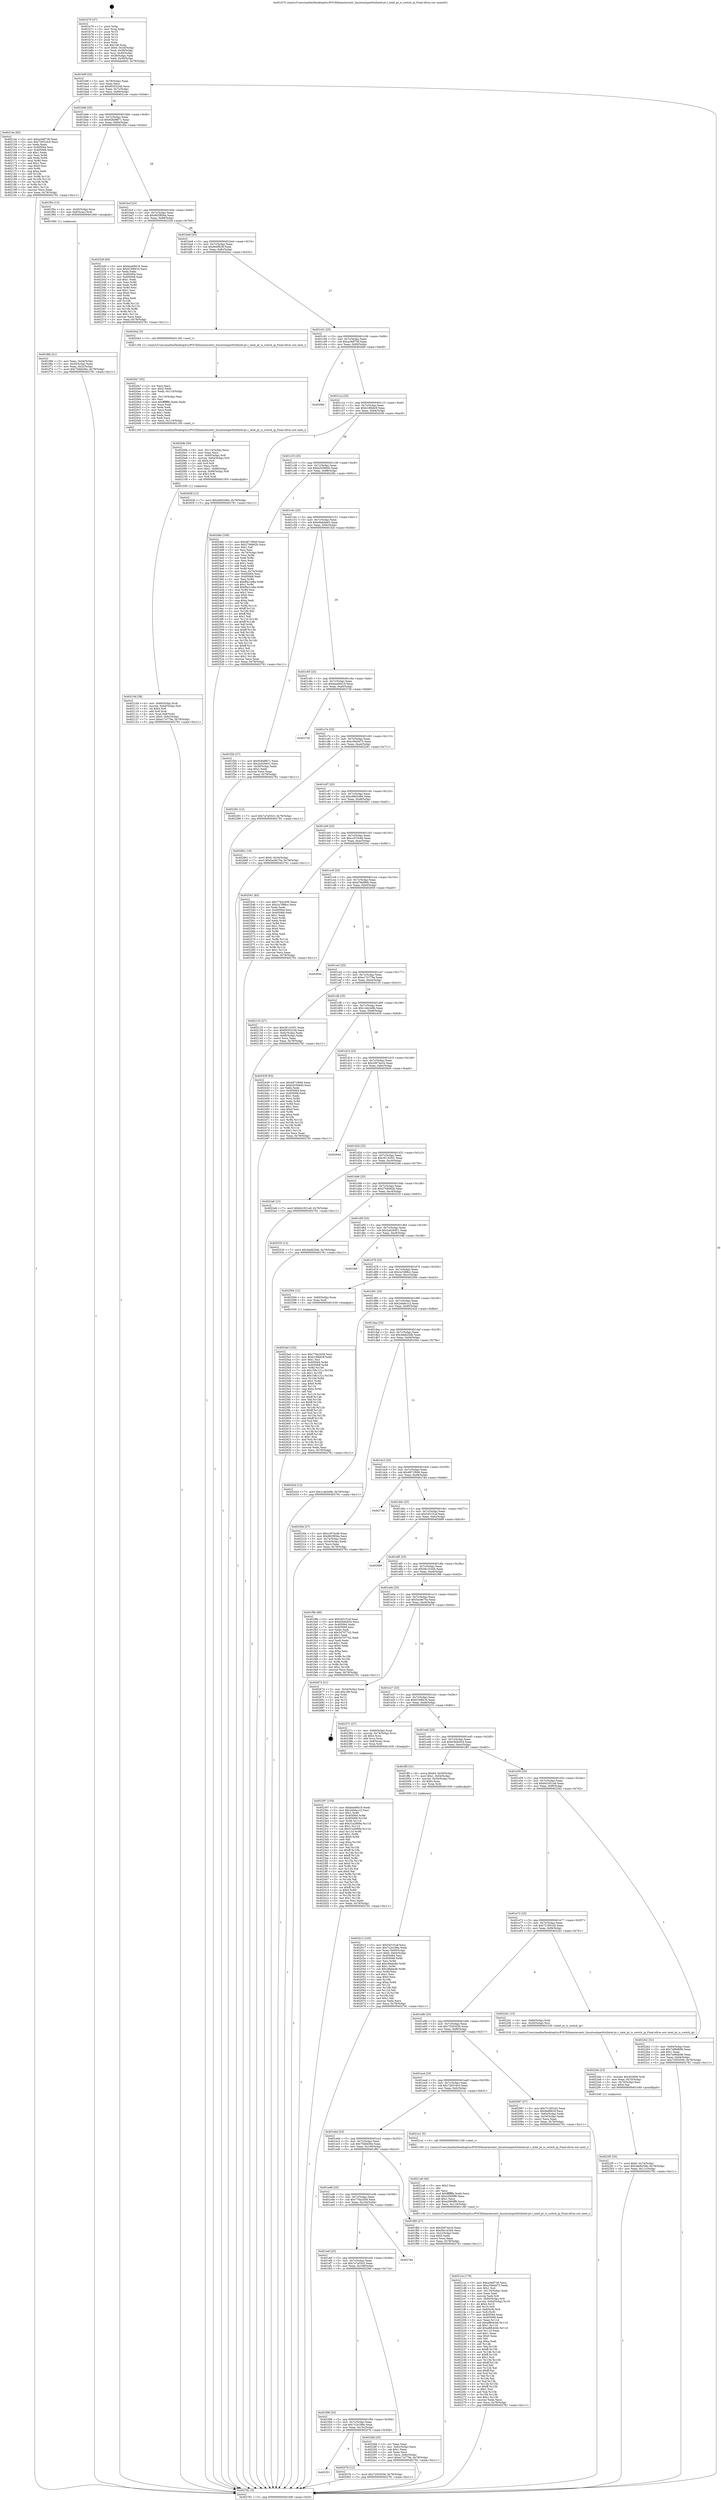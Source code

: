 digraph "0x401b70" {
  label = "0x401b70 (/mnt/c/Users/mathe/Desktop/tcc/POCII/binaries/extr_linuxtoolsperfutilintel-pt.c_intel_pt_is_switch_ip_Final-ollvm.out::main(0))"
  labelloc = "t"
  node[shape=record]

  Entry [label="",width=0.3,height=0.3,shape=circle,fillcolor=black,style=filled]
  "0x401b9f" [label="{
     0x401b9f [23]\l
     | [instrs]\l
     &nbsp;&nbsp;0x401b9f \<+3\>: mov -0x78(%rbp),%eax\l
     &nbsp;&nbsp;0x401ba2 \<+2\>: mov %eax,%ecx\l
     &nbsp;&nbsp;0x401ba4 \<+6\>: sub $0x8035224b,%ecx\l
     &nbsp;&nbsp;0x401baa \<+3\>: mov %eax,-0x7c(%rbp)\l
     &nbsp;&nbsp;0x401bad \<+3\>: mov %ecx,-0x80(%rbp)\l
     &nbsp;&nbsp;0x401bb0 \<+6\>: je 000000000040214e \<main+0x5de\>\l
  }"]
  "0x40214e" [label="{
     0x40214e [83]\l
     | [instrs]\l
     &nbsp;&nbsp;0x40214e \<+5\>: mov $0xac9df738,%eax\l
     &nbsp;&nbsp;0x402153 \<+5\>: mov $0x726516c0,%ecx\l
     &nbsp;&nbsp;0x402158 \<+2\>: xor %edx,%edx\l
     &nbsp;&nbsp;0x40215a \<+7\>: mov 0x405064,%esi\l
     &nbsp;&nbsp;0x402161 \<+7\>: mov 0x405068,%edi\l
     &nbsp;&nbsp;0x402168 \<+3\>: sub $0x1,%edx\l
     &nbsp;&nbsp;0x40216b \<+3\>: mov %esi,%r8d\l
     &nbsp;&nbsp;0x40216e \<+3\>: add %edx,%r8d\l
     &nbsp;&nbsp;0x402171 \<+4\>: imul %r8d,%esi\l
     &nbsp;&nbsp;0x402175 \<+3\>: and $0x1,%esi\l
     &nbsp;&nbsp;0x402178 \<+3\>: cmp $0x0,%esi\l
     &nbsp;&nbsp;0x40217b \<+4\>: sete %r9b\l
     &nbsp;&nbsp;0x40217f \<+3\>: cmp $0xa,%edi\l
     &nbsp;&nbsp;0x402182 \<+4\>: setl %r10b\l
     &nbsp;&nbsp;0x402186 \<+3\>: mov %r9b,%r11b\l
     &nbsp;&nbsp;0x402189 \<+3\>: and %r10b,%r11b\l
     &nbsp;&nbsp;0x40218c \<+3\>: xor %r10b,%r9b\l
     &nbsp;&nbsp;0x40218f \<+3\>: or %r9b,%r11b\l
     &nbsp;&nbsp;0x402192 \<+4\>: test $0x1,%r11b\l
     &nbsp;&nbsp;0x402196 \<+3\>: cmovne %ecx,%eax\l
     &nbsp;&nbsp;0x402199 \<+3\>: mov %eax,-0x78(%rbp)\l
     &nbsp;&nbsp;0x40219c \<+5\>: jmp 0000000000402781 \<main+0xc11\>\l
  }"]
  "0x401bb6" [label="{
     0x401bb6 [25]\l
     | [instrs]\l
     &nbsp;&nbsp;0x401bb6 \<+5\>: jmp 0000000000401bbb \<main+0x4b\>\l
     &nbsp;&nbsp;0x401bbb \<+3\>: mov -0x7c(%rbp),%eax\l
     &nbsp;&nbsp;0x401bbe \<+5\>: sub $0x926d8871,%eax\l
     &nbsp;&nbsp;0x401bc3 \<+6\>: mov %eax,-0x84(%rbp)\l
     &nbsp;&nbsp;0x401bc9 \<+6\>: je 0000000000401f5e \<main+0x3ee\>\l
  }"]
  Exit [label="",width=0.3,height=0.3,shape=circle,fillcolor=black,style=filled,peripheries=2]
  "0x401f5e" [label="{
     0x401f5e [13]\l
     | [instrs]\l
     &nbsp;&nbsp;0x401f5e \<+4\>: mov -0x40(%rbp),%rax\l
     &nbsp;&nbsp;0x401f62 \<+4\>: mov 0x8(%rax),%rdi\l
     &nbsp;&nbsp;0x401f66 \<+5\>: call 0000000000401060 \<atoi@plt\>\l
     | [calls]\l
     &nbsp;&nbsp;0x401060 \{1\} (unknown)\l
  }"]
  "0x401bcf" [label="{
     0x401bcf [25]\l
     | [instrs]\l
     &nbsp;&nbsp;0x401bcf \<+5\>: jmp 0000000000401bd4 \<main+0x64\>\l
     &nbsp;&nbsp;0x401bd4 \<+3\>: mov -0x7c(%rbp),%eax\l
     &nbsp;&nbsp;0x401bd7 \<+5\>: sub $0x962f856a,%eax\l
     &nbsp;&nbsp;0x401bdc \<+6\>: mov %eax,-0x88(%rbp)\l
     &nbsp;&nbsp;0x401be2 \<+6\>: je 0000000000402329 \<main+0x7b9\>\l
  }"]
  "0x4025a0" [label="{
     0x4025a0 [152]\l
     | [instrs]\l
     &nbsp;&nbsp;0x4025a0 \<+5\>: mov $0x776a2458,%ecx\l
     &nbsp;&nbsp;0x4025a5 \<+5\>: mov $0xb189eb3f,%edx\l
     &nbsp;&nbsp;0x4025aa \<+3\>: mov $0x1,%sil\l
     &nbsp;&nbsp;0x4025ad \<+8\>: mov 0x405064,%r8d\l
     &nbsp;&nbsp;0x4025b5 \<+8\>: mov 0x405068,%r9d\l
     &nbsp;&nbsp;0x4025bd \<+3\>: mov %r8d,%r10d\l
     &nbsp;&nbsp;0x4025c0 \<+7\>: sub $0x158c121c,%r10d\l
     &nbsp;&nbsp;0x4025c7 \<+4\>: sub $0x1,%r10d\l
     &nbsp;&nbsp;0x4025cb \<+7\>: add $0x158c121c,%r10d\l
     &nbsp;&nbsp;0x4025d2 \<+4\>: imul %r10d,%r8d\l
     &nbsp;&nbsp;0x4025d6 \<+4\>: and $0x1,%r8d\l
     &nbsp;&nbsp;0x4025da \<+4\>: cmp $0x0,%r8d\l
     &nbsp;&nbsp;0x4025de \<+4\>: sete %r11b\l
     &nbsp;&nbsp;0x4025e2 \<+4\>: cmp $0xa,%r9d\l
     &nbsp;&nbsp;0x4025e6 \<+3\>: setl %bl\l
     &nbsp;&nbsp;0x4025e9 \<+3\>: mov %r11b,%r14b\l
     &nbsp;&nbsp;0x4025ec \<+4\>: xor $0xff,%r14b\l
     &nbsp;&nbsp;0x4025f0 \<+3\>: mov %bl,%r15b\l
     &nbsp;&nbsp;0x4025f3 \<+4\>: xor $0xff,%r15b\l
     &nbsp;&nbsp;0x4025f7 \<+4\>: xor $0x1,%sil\l
     &nbsp;&nbsp;0x4025fb \<+3\>: mov %r14b,%r12b\l
     &nbsp;&nbsp;0x4025fe \<+4\>: and $0xff,%r12b\l
     &nbsp;&nbsp;0x402602 \<+3\>: and %sil,%r11b\l
     &nbsp;&nbsp;0x402605 \<+3\>: mov %r15b,%r13b\l
     &nbsp;&nbsp;0x402608 \<+4\>: and $0xff,%r13b\l
     &nbsp;&nbsp;0x40260c \<+3\>: and %sil,%bl\l
     &nbsp;&nbsp;0x40260f \<+3\>: or %r11b,%r12b\l
     &nbsp;&nbsp;0x402612 \<+3\>: or %bl,%r13b\l
     &nbsp;&nbsp;0x402615 \<+3\>: xor %r13b,%r12b\l
     &nbsp;&nbsp;0x402618 \<+3\>: or %r15b,%r14b\l
     &nbsp;&nbsp;0x40261b \<+4\>: xor $0xff,%r14b\l
     &nbsp;&nbsp;0x40261f \<+4\>: or $0x1,%sil\l
     &nbsp;&nbsp;0x402623 \<+3\>: and %sil,%r14b\l
     &nbsp;&nbsp;0x402626 \<+3\>: or %r14b,%r12b\l
     &nbsp;&nbsp;0x402629 \<+4\>: test $0x1,%r12b\l
     &nbsp;&nbsp;0x40262d \<+3\>: cmovne %edx,%ecx\l
     &nbsp;&nbsp;0x402630 \<+3\>: mov %ecx,-0x78(%rbp)\l
     &nbsp;&nbsp;0x402633 \<+5\>: jmp 0000000000402781 \<main+0xc11\>\l
  }"]
  "0x402329" [label="{
     0x402329 [83]\l
     | [instrs]\l
     &nbsp;&nbsp;0x402329 \<+5\>: mov $0xbea69419,%eax\l
     &nbsp;&nbsp;0x40232e \<+5\>: mov $0x619df416,%ecx\l
     &nbsp;&nbsp;0x402333 \<+2\>: xor %edx,%edx\l
     &nbsp;&nbsp;0x402335 \<+7\>: mov 0x405064,%esi\l
     &nbsp;&nbsp;0x40233c \<+7\>: mov 0x405068,%edi\l
     &nbsp;&nbsp;0x402343 \<+3\>: sub $0x1,%edx\l
     &nbsp;&nbsp;0x402346 \<+3\>: mov %esi,%r8d\l
     &nbsp;&nbsp;0x402349 \<+3\>: add %edx,%r8d\l
     &nbsp;&nbsp;0x40234c \<+4\>: imul %r8d,%esi\l
     &nbsp;&nbsp;0x402350 \<+3\>: and $0x1,%esi\l
     &nbsp;&nbsp;0x402353 \<+3\>: cmp $0x0,%esi\l
     &nbsp;&nbsp;0x402356 \<+4\>: sete %r9b\l
     &nbsp;&nbsp;0x40235a \<+3\>: cmp $0xa,%edi\l
     &nbsp;&nbsp;0x40235d \<+4\>: setl %r10b\l
     &nbsp;&nbsp;0x402361 \<+3\>: mov %r9b,%r11b\l
     &nbsp;&nbsp;0x402364 \<+3\>: and %r10b,%r11b\l
     &nbsp;&nbsp;0x402367 \<+3\>: xor %r10b,%r9b\l
     &nbsp;&nbsp;0x40236a \<+3\>: or %r9b,%r11b\l
     &nbsp;&nbsp;0x40236d \<+4\>: test $0x1,%r11b\l
     &nbsp;&nbsp;0x402371 \<+3\>: cmovne %ecx,%eax\l
     &nbsp;&nbsp;0x402374 \<+3\>: mov %eax,-0x78(%rbp)\l
     &nbsp;&nbsp;0x402377 \<+5\>: jmp 0000000000402781 \<main+0xc11\>\l
  }"]
  "0x401be8" [label="{
     0x401be8 [25]\l
     | [instrs]\l
     &nbsp;&nbsp;0x401be8 \<+5\>: jmp 0000000000401bed \<main+0x7d\>\l
     &nbsp;&nbsp;0x401bed \<+3\>: mov -0x7c(%rbp),%eax\l
     &nbsp;&nbsp;0x401bf0 \<+5\>: sub $0x9edf9c5f,%eax\l
     &nbsp;&nbsp;0x401bf5 \<+6\>: mov %eax,-0x8c(%rbp)\l
     &nbsp;&nbsp;0x401bfb \<+6\>: je 00000000004020a2 \<main+0x532\>\l
  }"]
  "0x402397" [label="{
     0x402397 [150]\l
     | [instrs]\l
     &nbsp;&nbsp;0x402397 \<+5\>: mov $0xbea69419,%edx\l
     &nbsp;&nbsp;0x40239c \<+5\>: mov $0x2ebde1c2,%esi\l
     &nbsp;&nbsp;0x4023a1 \<+3\>: mov $0x1,%r8b\l
     &nbsp;&nbsp;0x4023a4 \<+8\>: mov 0x405064,%r9d\l
     &nbsp;&nbsp;0x4023ac \<+8\>: mov 0x405068,%r10d\l
     &nbsp;&nbsp;0x4023b4 \<+3\>: mov %r9d,%r11d\l
     &nbsp;&nbsp;0x4023b7 \<+7\>: add $0x31a2669a,%r11d\l
     &nbsp;&nbsp;0x4023be \<+4\>: sub $0x1,%r11d\l
     &nbsp;&nbsp;0x4023c2 \<+7\>: sub $0x31a2669a,%r11d\l
     &nbsp;&nbsp;0x4023c9 \<+4\>: imul %r11d,%r9d\l
     &nbsp;&nbsp;0x4023cd \<+4\>: and $0x1,%r9d\l
     &nbsp;&nbsp;0x4023d1 \<+4\>: cmp $0x0,%r9d\l
     &nbsp;&nbsp;0x4023d5 \<+3\>: sete %bl\l
     &nbsp;&nbsp;0x4023d8 \<+4\>: cmp $0xa,%r10d\l
     &nbsp;&nbsp;0x4023dc \<+4\>: setl %r14b\l
     &nbsp;&nbsp;0x4023e0 \<+3\>: mov %bl,%r15b\l
     &nbsp;&nbsp;0x4023e3 \<+4\>: xor $0xff,%r15b\l
     &nbsp;&nbsp;0x4023e7 \<+3\>: mov %r14b,%r12b\l
     &nbsp;&nbsp;0x4023ea \<+4\>: xor $0xff,%r12b\l
     &nbsp;&nbsp;0x4023ee \<+4\>: xor $0x0,%r8b\l
     &nbsp;&nbsp;0x4023f2 \<+3\>: mov %r15b,%r13b\l
     &nbsp;&nbsp;0x4023f5 \<+4\>: and $0x0,%r13b\l
     &nbsp;&nbsp;0x4023f9 \<+3\>: and %r8b,%bl\l
     &nbsp;&nbsp;0x4023fc \<+3\>: mov %r12b,%al\l
     &nbsp;&nbsp;0x4023ff \<+2\>: and $0x0,%al\l
     &nbsp;&nbsp;0x402401 \<+3\>: and %r8b,%r14b\l
     &nbsp;&nbsp;0x402404 \<+3\>: or %bl,%r13b\l
     &nbsp;&nbsp;0x402407 \<+3\>: or %r14b,%al\l
     &nbsp;&nbsp;0x40240a \<+3\>: xor %al,%r13b\l
     &nbsp;&nbsp;0x40240d \<+3\>: or %r12b,%r15b\l
     &nbsp;&nbsp;0x402410 \<+4\>: xor $0xff,%r15b\l
     &nbsp;&nbsp;0x402414 \<+4\>: or $0x0,%r8b\l
     &nbsp;&nbsp;0x402418 \<+3\>: and %r8b,%r15b\l
     &nbsp;&nbsp;0x40241b \<+3\>: or %r15b,%r13b\l
     &nbsp;&nbsp;0x40241e \<+4\>: test $0x1,%r13b\l
     &nbsp;&nbsp;0x402422 \<+3\>: cmovne %esi,%edx\l
     &nbsp;&nbsp;0x402425 \<+3\>: mov %edx,-0x78(%rbp)\l
     &nbsp;&nbsp;0x402428 \<+5\>: jmp 0000000000402781 \<main+0xc11\>\l
  }"]
  "0x4020a2" [label="{
     0x4020a2 [5]\l
     | [instrs]\l
     &nbsp;&nbsp;0x4020a2 \<+5\>: call 0000000000401160 \<next_i\>\l
     | [calls]\l
     &nbsp;&nbsp;0x401160 \{1\} (/mnt/c/Users/mathe/Desktop/tcc/POCII/binaries/extr_linuxtoolsperfutilintel-pt.c_intel_pt_is_switch_ip_Final-ollvm.out::next_i)\l
  }"]
  "0x401c01" [label="{
     0x401c01 [25]\l
     | [instrs]\l
     &nbsp;&nbsp;0x401c01 \<+5\>: jmp 0000000000401c06 \<main+0x96\>\l
     &nbsp;&nbsp;0x401c06 \<+3\>: mov -0x7c(%rbp),%eax\l
     &nbsp;&nbsp;0x401c09 \<+5\>: sub $0xac9df738,%eax\l
     &nbsp;&nbsp;0x401c0e \<+6\>: mov %eax,-0x90(%rbp)\l
     &nbsp;&nbsp;0x401c14 \<+6\>: je 00000000004026bf \<main+0xb4f\>\l
  }"]
  "0x4022f5" [label="{
     0x4022f5 [25]\l
     | [instrs]\l
     &nbsp;&nbsp;0x4022f5 \<+7\>: movl $0x0,-0x74(%rbp)\l
     &nbsp;&nbsp;0x4022fc \<+7\>: movl $0x3ab825db,-0x78(%rbp)\l
     &nbsp;&nbsp;0x402303 \<+6\>: mov %eax,-0x11c(%rbp)\l
     &nbsp;&nbsp;0x402309 \<+5\>: jmp 0000000000402781 \<main+0xc11\>\l
  }"]
  "0x4026bf" [label="{
     0x4026bf\l
  }", style=dashed]
  "0x401c1a" [label="{
     0x401c1a [25]\l
     | [instrs]\l
     &nbsp;&nbsp;0x401c1a \<+5\>: jmp 0000000000401c1f \<main+0xaf\>\l
     &nbsp;&nbsp;0x401c1f \<+3\>: mov -0x7c(%rbp),%eax\l
     &nbsp;&nbsp;0x401c22 \<+5\>: sub $0xb189eb3f,%eax\l
     &nbsp;&nbsp;0x401c27 \<+6\>: mov %eax,-0x94(%rbp)\l
     &nbsp;&nbsp;0x401c2d \<+6\>: je 0000000000402638 \<main+0xac8\>\l
  }"]
  "0x4022de" [label="{
     0x4022de [23]\l
     | [instrs]\l
     &nbsp;&nbsp;0x4022de \<+10\>: movabs $0x4030b6,%rdi\l
     &nbsp;&nbsp;0x4022e8 \<+3\>: mov %eax,-0x70(%rbp)\l
     &nbsp;&nbsp;0x4022eb \<+3\>: mov -0x70(%rbp),%esi\l
     &nbsp;&nbsp;0x4022ee \<+2\>: mov $0x0,%al\l
     &nbsp;&nbsp;0x4022f0 \<+5\>: call 0000000000401040 \<printf@plt\>\l
     | [calls]\l
     &nbsp;&nbsp;0x401040 \{1\} (unknown)\l
  }"]
  "0x402638" [label="{
     0x402638 [12]\l
     | [instrs]\l
     &nbsp;&nbsp;0x402638 \<+7\>: movl $0xc6662d84,-0x78(%rbp)\l
     &nbsp;&nbsp;0x40263f \<+5\>: jmp 0000000000402781 \<main+0xc11\>\l
  }"]
  "0x401c33" [label="{
     0x401c33 [25]\l
     | [instrs]\l
     &nbsp;&nbsp;0x401c33 \<+5\>: jmp 0000000000401c38 \<main+0xc8\>\l
     &nbsp;&nbsp;0x401c38 \<+3\>: mov -0x7c(%rbp),%eax\l
     &nbsp;&nbsp;0x401c3b \<+5\>: sub $0xb2036840,%eax\l
     &nbsp;&nbsp;0x401c40 \<+6\>: mov %eax,-0x98(%rbp)\l
     &nbsp;&nbsp;0x401c46 \<+6\>: je 000000000040248c \<main+0x91c\>\l
  }"]
  "0x4021ce" [label="{
     0x4021ce [179]\l
     | [instrs]\l
     &nbsp;&nbsp;0x4021ce \<+5\>: mov $0xac9df738,%ecx\l
     &nbsp;&nbsp;0x4021d3 \<+5\>: mov $0xc59e0d75,%edx\l
     &nbsp;&nbsp;0x4021d8 \<+3\>: mov $0x1,%sil\l
     &nbsp;&nbsp;0x4021db \<+6\>: mov -0x118(%rbp),%edi\l
     &nbsp;&nbsp;0x4021e1 \<+3\>: imul %eax,%edi\l
     &nbsp;&nbsp;0x4021e4 \<+3\>: movslq %edi,%r8\l
     &nbsp;&nbsp;0x4021e7 \<+4\>: mov -0x60(%rbp),%r9\l
     &nbsp;&nbsp;0x4021eb \<+4\>: movslq -0x64(%rbp),%r10\l
     &nbsp;&nbsp;0x4021ef \<+4\>: shl $0x4,%r10\l
     &nbsp;&nbsp;0x4021f3 \<+3\>: add %r10,%r9\l
     &nbsp;&nbsp;0x4021f6 \<+4\>: mov 0x8(%r9),%r9\l
     &nbsp;&nbsp;0x4021fa \<+3\>: mov %r8,(%r9)\l
     &nbsp;&nbsp;0x4021fd \<+7\>: mov 0x405064,%eax\l
     &nbsp;&nbsp;0x402204 \<+7\>: mov 0x405068,%edi\l
     &nbsp;&nbsp;0x40220b \<+3\>: mov %eax,%r11d\l
     &nbsp;&nbsp;0x40220e \<+7\>: sub $0xa8fb4cbb,%r11d\l
     &nbsp;&nbsp;0x402215 \<+4\>: sub $0x1,%r11d\l
     &nbsp;&nbsp;0x402219 \<+7\>: add $0xa8fb4cbb,%r11d\l
     &nbsp;&nbsp;0x402220 \<+4\>: imul %r11d,%eax\l
     &nbsp;&nbsp;0x402224 \<+3\>: and $0x1,%eax\l
     &nbsp;&nbsp;0x402227 \<+3\>: cmp $0x0,%eax\l
     &nbsp;&nbsp;0x40222a \<+3\>: sete %bl\l
     &nbsp;&nbsp;0x40222d \<+3\>: cmp $0xa,%edi\l
     &nbsp;&nbsp;0x402230 \<+4\>: setl %r14b\l
     &nbsp;&nbsp;0x402234 \<+3\>: mov %bl,%r15b\l
     &nbsp;&nbsp;0x402237 \<+4\>: xor $0xff,%r15b\l
     &nbsp;&nbsp;0x40223b \<+3\>: mov %r14b,%r12b\l
     &nbsp;&nbsp;0x40223e \<+4\>: xor $0xff,%r12b\l
     &nbsp;&nbsp;0x402242 \<+4\>: xor $0x1,%sil\l
     &nbsp;&nbsp;0x402246 \<+3\>: mov %r15b,%r13b\l
     &nbsp;&nbsp;0x402249 \<+4\>: and $0xff,%r13b\l
     &nbsp;&nbsp;0x40224d \<+3\>: and %sil,%bl\l
     &nbsp;&nbsp;0x402250 \<+3\>: mov %r12b,%al\l
     &nbsp;&nbsp;0x402253 \<+2\>: and $0xff,%al\l
     &nbsp;&nbsp;0x402255 \<+3\>: and %sil,%r14b\l
     &nbsp;&nbsp;0x402258 \<+3\>: or %bl,%r13b\l
     &nbsp;&nbsp;0x40225b \<+3\>: or %r14b,%al\l
     &nbsp;&nbsp;0x40225e \<+3\>: xor %al,%r13b\l
     &nbsp;&nbsp;0x402261 \<+3\>: or %r12b,%r15b\l
     &nbsp;&nbsp;0x402264 \<+4\>: xor $0xff,%r15b\l
     &nbsp;&nbsp;0x402268 \<+4\>: or $0x1,%sil\l
     &nbsp;&nbsp;0x40226c \<+3\>: and %sil,%r15b\l
     &nbsp;&nbsp;0x40226f \<+3\>: or %r15b,%r13b\l
     &nbsp;&nbsp;0x402272 \<+4\>: test $0x1,%r13b\l
     &nbsp;&nbsp;0x402276 \<+3\>: cmovne %edx,%ecx\l
     &nbsp;&nbsp;0x402279 \<+3\>: mov %ecx,-0x78(%rbp)\l
     &nbsp;&nbsp;0x40227c \<+5\>: jmp 0000000000402781 \<main+0xc11\>\l
  }"]
  "0x40248c" [label="{
     0x40248c [169]\l
     | [instrs]\l
     &nbsp;&nbsp;0x40248c \<+5\>: mov $0x4871f946,%eax\l
     &nbsp;&nbsp;0x402491 \<+5\>: mov $0x2706d62b,%ecx\l
     &nbsp;&nbsp;0x402496 \<+2\>: mov $0x1,%dl\l
     &nbsp;&nbsp;0x402498 \<+2\>: xor %esi,%esi\l
     &nbsp;&nbsp;0x40249a \<+3\>: mov -0x74(%rbp),%edi\l
     &nbsp;&nbsp;0x40249d \<+3\>: mov %esi,%r8d\l
     &nbsp;&nbsp;0x4024a0 \<+3\>: sub %edi,%r8d\l
     &nbsp;&nbsp;0x4024a3 \<+2\>: mov %esi,%edi\l
     &nbsp;&nbsp;0x4024a5 \<+3\>: sub $0x1,%edi\l
     &nbsp;&nbsp;0x4024a8 \<+3\>: add %edi,%r8d\l
     &nbsp;&nbsp;0x4024ab \<+3\>: sub %r8d,%esi\l
     &nbsp;&nbsp;0x4024ae \<+3\>: mov %esi,-0x74(%rbp)\l
     &nbsp;&nbsp;0x4024b1 \<+7\>: mov 0x405064,%esi\l
     &nbsp;&nbsp;0x4024b8 \<+7\>: mov 0x405068,%edi\l
     &nbsp;&nbsp;0x4024bf \<+3\>: mov %esi,%r8d\l
     &nbsp;&nbsp;0x4024c2 \<+7\>: sub $0xf6a1ce8a,%r8d\l
     &nbsp;&nbsp;0x4024c9 \<+4\>: sub $0x1,%r8d\l
     &nbsp;&nbsp;0x4024cd \<+7\>: add $0xf6a1ce8a,%r8d\l
     &nbsp;&nbsp;0x4024d4 \<+4\>: imul %r8d,%esi\l
     &nbsp;&nbsp;0x4024d8 \<+3\>: and $0x1,%esi\l
     &nbsp;&nbsp;0x4024db \<+3\>: cmp $0x0,%esi\l
     &nbsp;&nbsp;0x4024de \<+4\>: sete %r9b\l
     &nbsp;&nbsp;0x4024e2 \<+3\>: cmp $0xa,%edi\l
     &nbsp;&nbsp;0x4024e5 \<+4\>: setl %r10b\l
     &nbsp;&nbsp;0x4024e9 \<+3\>: mov %r9b,%r11b\l
     &nbsp;&nbsp;0x4024ec \<+4\>: xor $0xff,%r11b\l
     &nbsp;&nbsp;0x4024f0 \<+3\>: mov %r10b,%bl\l
     &nbsp;&nbsp;0x4024f3 \<+3\>: xor $0xff,%bl\l
     &nbsp;&nbsp;0x4024f6 \<+3\>: xor $0x1,%dl\l
     &nbsp;&nbsp;0x4024f9 \<+3\>: mov %r11b,%r14b\l
     &nbsp;&nbsp;0x4024fc \<+4\>: and $0xff,%r14b\l
     &nbsp;&nbsp;0x402500 \<+3\>: and %dl,%r9b\l
     &nbsp;&nbsp;0x402503 \<+3\>: mov %bl,%r15b\l
     &nbsp;&nbsp;0x402506 \<+4\>: and $0xff,%r15b\l
     &nbsp;&nbsp;0x40250a \<+3\>: and %dl,%r10b\l
     &nbsp;&nbsp;0x40250d \<+3\>: or %r9b,%r14b\l
     &nbsp;&nbsp;0x402510 \<+3\>: or %r10b,%r15b\l
     &nbsp;&nbsp;0x402513 \<+3\>: xor %r15b,%r14b\l
     &nbsp;&nbsp;0x402516 \<+3\>: or %bl,%r11b\l
     &nbsp;&nbsp;0x402519 \<+4\>: xor $0xff,%r11b\l
     &nbsp;&nbsp;0x40251d \<+3\>: or $0x1,%dl\l
     &nbsp;&nbsp;0x402520 \<+3\>: and %dl,%r11b\l
     &nbsp;&nbsp;0x402523 \<+3\>: or %r11b,%r14b\l
     &nbsp;&nbsp;0x402526 \<+4\>: test $0x1,%r14b\l
     &nbsp;&nbsp;0x40252a \<+3\>: cmovne %ecx,%eax\l
     &nbsp;&nbsp;0x40252d \<+3\>: mov %eax,-0x78(%rbp)\l
     &nbsp;&nbsp;0x402530 \<+5\>: jmp 0000000000402781 \<main+0xc11\>\l
  }"]
  "0x401c4c" [label="{
     0x401c4c [25]\l
     | [instrs]\l
     &nbsp;&nbsp;0x401c4c \<+5\>: jmp 0000000000401c51 \<main+0xe1\>\l
     &nbsp;&nbsp;0x401c51 \<+3\>: mov -0x7c(%rbp),%eax\l
     &nbsp;&nbsp;0x401c54 \<+5\>: sub $0xb9abddd3,%eax\l
     &nbsp;&nbsp;0x401c59 \<+6\>: mov %eax,-0x9c(%rbp)\l
     &nbsp;&nbsp;0x401c5f \<+6\>: je 0000000000401f2b \<main+0x3bb\>\l
  }"]
  "0x4021a6" [label="{
     0x4021a6 [40]\l
     | [instrs]\l
     &nbsp;&nbsp;0x4021a6 \<+5\>: mov $0x2,%ecx\l
     &nbsp;&nbsp;0x4021ab \<+1\>: cltd\l
     &nbsp;&nbsp;0x4021ac \<+2\>: idiv %ecx\l
     &nbsp;&nbsp;0x4021ae \<+6\>: imul $0xfffffffe,%edx,%ecx\l
     &nbsp;&nbsp;0x4021b4 \<+6\>: sub $0xe2900ff0,%ecx\l
     &nbsp;&nbsp;0x4021ba \<+3\>: add $0x1,%ecx\l
     &nbsp;&nbsp;0x4021bd \<+6\>: add $0xe2900ff0,%ecx\l
     &nbsp;&nbsp;0x4021c3 \<+6\>: mov %ecx,-0x118(%rbp)\l
     &nbsp;&nbsp;0x4021c9 \<+5\>: call 0000000000401160 \<next_i\>\l
     | [calls]\l
     &nbsp;&nbsp;0x401160 \{1\} (/mnt/c/Users/mathe/Desktop/tcc/POCII/binaries/extr_linuxtoolsperfutilintel-pt.c_intel_pt_is_switch_ip_Final-ollvm.out::next_i)\l
  }"]
  "0x401f2b" [label="{
     0x401f2b [27]\l
     | [instrs]\l
     &nbsp;&nbsp;0x401f2b \<+5\>: mov $0x926d8871,%eax\l
     &nbsp;&nbsp;0x401f30 \<+5\>: mov $0x2a029451,%ecx\l
     &nbsp;&nbsp;0x401f35 \<+3\>: mov -0x30(%rbp),%edx\l
     &nbsp;&nbsp;0x401f38 \<+3\>: cmp $0x2,%edx\l
     &nbsp;&nbsp;0x401f3b \<+3\>: cmovne %ecx,%eax\l
     &nbsp;&nbsp;0x401f3e \<+3\>: mov %eax,-0x78(%rbp)\l
     &nbsp;&nbsp;0x401f41 \<+5\>: jmp 0000000000402781 \<main+0xc11\>\l
  }"]
  "0x401c65" [label="{
     0x401c65 [25]\l
     | [instrs]\l
     &nbsp;&nbsp;0x401c65 \<+5\>: jmp 0000000000401c6a \<main+0xfa\>\l
     &nbsp;&nbsp;0x401c6a \<+3\>: mov -0x7c(%rbp),%eax\l
     &nbsp;&nbsp;0x401c6d \<+5\>: sub $0xbea69419,%eax\l
     &nbsp;&nbsp;0x401c72 \<+6\>: mov %eax,-0xa0(%rbp)\l
     &nbsp;&nbsp;0x401c78 \<+6\>: je 0000000000402726 \<main+0xbb6\>\l
  }"]
  "0x402781" [label="{
     0x402781 [5]\l
     | [instrs]\l
     &nbsp;&nbsp;0x402781 \<+5\>: jmp 0000000000401b9f \<main+0x2f\>\l
  }"]
  "0x401b70" [label="{
     0x401b70 [47]\l
     | [instrs]\l
     &nbsp;&nbsp;0x401b70 \<+1\>: push %rbp\l
     &nbsp;&nbsp;0x401b71 \<+3\>: mov %rsp,%rbp\l
     &nbsp;&nbsp;0x401b74 \<+2\>: push %r15\l
     &nbsp;&nbsp;0x401b76 \<+2\>: push %r14\l
     &nbsp;&nbsp;0x401b78 \<+2\>: push %r13\l
     &nbsp;&nbsp;0x401b7a \<+2\>: push %r12\l
     &nbsp;&nbsp;0x401b7c \<+1\>: push %rbx\l
     &nbsp;&nbsp;0x401b7d \<+7\>: sub $0x108,%rsp\l
     &nbsp;&nbsp;0x401b84 \<+7\>: movl $0x0,-0x34(%rbp)\l
     &nbsp;&nbsp;0x401b8b \<+3\>: mov %edi,-0x38(%rbp)\l
     &nbsp;&nbsp;0x401b8e \<+4\>: mov %rsi,-0x40(%rbp)\l
     &nbsp;&nbsp;0x401b92 \<+3\>: mov -0x38(%rbp),%edi\l
     &nbsp;&nbsp;0x401b95 \<+3\>: mov %edi,-0x30(%rbp)\l
     &nbsp;&nbsp;0x401b98 \<+7\>: movl $0xb9abddd3,-0x78(%rbp)\l
  }"]
  "0x401f6b" [label="{
     0x401f6b [21]\l
     | [instrs]\l
     &nbsp;&nbsp;0x401f6b \<+3\>: mov %eax,-0x44(%rbp)\l
     &nbsp;&nbsp;0x401f6e \<+3\>: mov -0x44(%rbp),%eax\l
     &nbsp;&nbsp;0x401f71 \<+3\>: mov %eax,-0x2c(%rbp)\l
     &nbsp;&nbsp;0x401f74 \<+7\>: movl $0x75dbb56e,-0x78(%rbp)\l
     &nbsp;&nbsp;0x401f7b \<+5\>: jmp 0000000000402781 \<main+0xc11\>\l
  }"]
  "0x40210d" [label="{
     0x40210d [38]\l
     | [instrs]\l
     &nbsp;&nbsp;0x40210d \<+4\>: mov -0x60(%rbp),%rdi\l
     &nbsp;&nbsp;0x402111 \<+4\>: movslq -0x64(%rbp),%r8\l
     &nbsp;&nbsp;0x402115 \<+4\>: shl $0x4,%r8\l
     &nbsp;&nbsp;0x402119 \<+3\>: add %r8,%rdi\l
     &nbsp;&nbsp;0x40211c \<+4\>: mov %rax,0x8(%rdi)\l
     &nbsp;&nbsp;0x402120 \<+7\>: movl $0x0,-0x6c(%rbp)\l
     &nbsp;&nbsp;0x402127 \<+7\>: movl $0xe17e779a,-0x78(%rbp)\l
     &nbsp;&nbsp;0x40212e \<+5\>: jmp 0000000000402781 \<main+0xc11\>\l
  }"]
  "0x402726" [label="{
     0x402726\l
  }", style=dashed]
  "0x401c7e" [label="{
     0x401c7e [25]\l
     | [instrs]\l
     &nbsp;&nbsp;0x401c7e \<+5\>: jmp 0000000000401c83 \<main+0x113\>\l
     &nbsp;&nbsp;0x401c83 \<+3\>: mov -0x7c(%rbp),%eax\l
     &nbsp;&nbsp;0x401c86 \<+5\>: sub $0xc59e0d75,%eax\l
     &nbsp;&nbsp;0x401c8b \<+6\>: mov %eax,-0xa4(%rbp)\l
     &nbsp;&nbsp;0x401c91 \<+6\>: je 0000000000402281 \<main+0x711\>\l
  }"]
  "0x4020db" [label="{
     0x4020db [50]\l
     | [instrs]\l
     &nbsp;&nbsp;0x4020db \<+6\>: mov -0x114(%rbp),%ecx\l
     &nbsp;&nbsp;0x4020e1 \<+3\>: imul %eax,%ecx\l
     &nbsp;&nbsp;0x4020e4 \<+4\>: mov -0x60(%rbp),%r8\l
     &nbsp;&nbsp;0x4020e8 \<+4\>: movslq -0x64(%rbp),%r9\l
     &nbsp;&nbsp;0x4020ec \<+4\>: shl $0x4,%r9\l
     &nbsp;&nbsp;0x4020f0 \<+3\>: add %r9,%r8\l
     &nbsp;&nbsp;0x4020f3 \<+3\>: mov %ecx,(%r8)\l
     &nbsp;&nbsp;0x4020f6 \<+7\>: movl $0x1,-0x68(%rbp)\l
     &nbsp;&nbsp;0x4020fd \<+4\>: movslq -0x68(%rbp),%r8\l
     &nbsp;&nbsp;0x402101 \<+4\>: shl $0x3,%r8\l
     &nbsp;&nbsp;0x402105 \<+3\>: mov %r8,%rdi\l
     &nbsp;&nbsp;0x402108 \<+5\>: call 0000000000401050 \<malloc@plt\>\l
     | [calls]\l
     &nbsp;&nbsp;0x401050 \{1\} (unknown)\l
  }"]
  "0x402281" [label="{
     0x402281 [12]\l
     | [instrs]\l
     &nbsp;&nbsp;0x402281 \<+7\>: movl $0x7a7a55c5,-0x78(%rbp)\l
     &nbsp;&nbsp;0x402288 \<+5\>: jmp 0000000000402781 \<main+0xc11\>\l
  }"]
  "0x401c97" [label="{
     0x401c97 [25]\l
     | [instrs]\l
     &nbsp;&nbsp;0x401c97 \<+5\>: jmp 0000000000401c9c \<main+0x12c\>\l
     &nbsp;&nbsp;0x401c9c \<+3\>: mov -0x7c(%rbp),%eax\l
     &nbsp;&nbsp;0x401c9f \<+5\>: sub $0xc6662d84,%eax\l
     &nbsp;&nbsp;0x401ca4 \<+6\>: mov %eax,-0xa8(%rbp)\l
     &nbsp;&nbsp;0x401caa \<+6\>: je 0000000000402661 \<main+0xaf1\>\l
  }"]
  "0x4020a7" [label="{
     0x4020a7 [52]\l
     | [instrs]\l
     &nbsp;&nbsp;0x4020a7 \<+2\>: xor %ecx,%ecx\l
     &nbsp;&nbsp;0x4020a9 \<+5\>: mov $0x2,%edx\l
     &nbsp;&nbsp;0x4020ae \<+6\>: mov %edx,-0x110(%rbp)\l
     &nbsp;&nbsp;0x4020b4 \<+1\>: cltd\l
     &nbsp;&nbsp;0x4020b5 \<+6\>: mov -0x110(%rbp),%esi\l
     &nbsp;&nbsp;0x4020bb \<+2\>: idiv %esi\l
     &nbsp;&nbsp;0x4020bd \<+6\>: imul $0xfffffffe,%edx,%edx\l
     &nbsp;&nbsp;0x4020c3 \<+2\>: mov %ecx,%edi\l
     &nbsp;&nbsp;0x4020c5 \<+2\>: sub %edx,%edi\l
     &nbsp;&nbsp;0x4020c7 \<+2\>: mov %ecx,%edx\l
     &nbsp;&nbsp;0x4020c9 \<+3\>: sub $0x1,%edx\l
     &nbsp;&nbsp;0x4020cc \<+2\>: add %edx,%edi\l
     &nbsp;&nbsp;0x4020ce \<+2\>: sub %edi,%ecx\l
     &nbsp;&nbsp;0x4020d0 \<+6\>: mov %ecx,-0x114(%rbp)\l
     &nbsp;&nbsp;0x4020d6 \<+5\>: call 0000000000401160 \<next_i\>\l
     | [calls]\l
     &nbsp;&nbsp;0x401160 \{1\} (/mnt/c/Users/mathe/Desktop/tcc/POCII/binaries/extr_linuxtoolsperfutilintel-pt.c_intel_pt_is_switch_ip_Final-ollvm.out::next_i)\l
  }"]
  "0x402661" [label="{
     0x402661 [19]\l
     | [instrs]\l
     &nbsp;&nbsp;0x402661 \<+7\>: movl $0x0,-0x34(%rbp)\l
     &nbsp;&nbsp;0x402668 \<+7\>: movl $0x5ac9e75e,-0x78(%rbp)\l
     &nbsp;&nbsp;0x40266f \<+5\>: jmp 0000000000402781 \<main+0xc11\>\l
  }"]
  "0x401cb0" [label="{
     0x401cb0 [25]\l
     | [instrs]\l
     &nbsp;&nbsp;0x401cb0 \<+5\>: jmp 0000000000401cb5 \<main+0x145\>\l
     &nbsp;&nbsp;0x401cb5 \<+3\>: mov -0x7c(%rbp),%eax\l
     &nbsp;&nbsp;0x401cb8 \<+5\>: sub $0xcc97dcdb,%eax\l
     &nbsp;&nbsp;0x401cbd \<+6\>: mov %eax,-0xac(%rbp)\l
     &nbsp;&nbsp;0x401cc3 \<+6\>: je 0000000000402541 \<main+0x9d1\>\l
  }"]
  "0x401f21" [label="{
     0x401f21\l
  }", style=dashed]
  "0x402541" [label="{
     0x402541 [83]\l
     | [instrs]\l
     &nbsp;&nbsp;0x402541 \<+5\>: mov $0x776a2458,%eax\l
     &nbsp;&nbsp;0x402546 \<+5\>: mov $0x2a7d88cc,%ecx\l
     &nbsp;&nbsp;0x40254b \<+2\>: xor %edx,%edx\l
     &nbsp;&nbsp;0x40254d \<+7\>: mov 0x405064,%esi\l
     &nbsp;&nbsp;0x402554 \<+7\>: mov 0x405068,%edi\l
     &nbsp;&nbsp;0x40255b \<+3\>: sub $0x1,%edx\l
     &nbsp;&nbsp;0x40255e \<+3\>: mov %esi,%r8d\l
     &nbsp;&nbsp;0x402561 \<+3\>: add %edx,%r8d\l
     &nbsp;&nbsp;0x402564 \<+4\>: imul %r8d,%esi\l
     &nbsp;&nbsp;0x402568 \<+3\>: and $0x1,%esi\l
     &nbsp;&nbsp;0x40256b \<+3\>: cmp $0x0,%esi\l
     &nbsp;&nbsp;0x40256e \<+4\>: sete %r9b\l
     &nbsp;&nbsp;0x402572 \<+3\>: cmp $0xa,%edi\l
     &nbsp;&nbsp;0x402575 \<+4\>: setl %r10b\l
     &nbsp;&nbsp;0x402579 \<+3\>: mov %r9b,%r11b\l
     &nbsp;&nbsp;0x40257c \<+3\>: and %r10b,%r11b\l
     &nbsp;&nbsp;0x40257f \<+3\>: xor %r10b,%r9b\l
     &nbsp;&nbsp;0x402582 \<+3\>: or %r9b,%r11b\l
     &nbsp;&nbsp;0x402585 \<+4\>: test $0x1,%r11b\l
     &nbsp;&nbsp;0x402589 \<+3\>: cmovne %ecx,%eax\l
     &nbsp;&nbsp;0x40258c \<+3\>: mov %eax,-0x78(%rbp)\l
     &nbsp;&nbsp;0x40258f \<+5\>: jmp 0000000000402781 \<main+0xc11\>\l
  }"]
  "0x401cc9" [label="{
     0x401cc9 [25]\l
     | [instrs]\l
     &nbsp;&nbsp;0x401cc9 \<+5\>: jmp 0000000000401cce \<main+0x15e\>\l
     &nbsp;&nbsp;0x401cce \<+3\>: mov -0x7c(%rbp),%eax\l
     &nbsp;&nbsp;0x401cd1 \<+5\>: sub $0xd78ef90b,%eax\l
     &nbsp;&nbsp;0x401cd6 \<+6\>: mov %eax,-0xb0(%rbp)\l
     &nbsp;&nbsp;0x401cdc \<+6\>: je 0000000000402650 \<main+0xae0\>\l
  }"]
  "0x40207b" [label="{
     0x40207b [12]\l
     | [instrs]\l
     &nbsp;&nbsp;0x40207b \<+7\>: movl $0x72503556,-0x78(%rbp)\l
     &nbsp;&nbsp;0x402082 \<+5\>: jmp 0000000000402781 \<main+0xc11\>\l
  }"]
  "0x402650" [label="{
     0x402650\l
  }", style=dashed]
  "0x401ce2" [label="{
     0x401ce2 [25]\l
     | [instrs]\l
     &nbsp;&nbsp;0x401ce2 \<+5\>: jmp 0000000000401ce7 \<main+0x177\>\l
     &nbsp;&nbsp;0x401ce7 \<+3\>: mov -0x7c(%rbp),%eax\l
     &nbsp;&nbsp;0x401cea \<+5\>: sub $0xe17e779a,%eax\l
     &nbsp;&nbsp;0x401cef \<+6\>: mov %eax,-0xb4(%rbp)\l
     &nbsp;&nbsp;0x401cf5 \<+6\>: je 0000000000402133 \<main+0x5c3\>\l
  }"]
  "0x401f08" [label="{
     0x401f08 [25]\l
     | [instrs]\l
     &nbsp;&nbsp;0x401f08 \<+5\>: jmp 0000000000401f0d \<main+0x39d\>\l
     &nbsp;&nbsp;0x401f0d \<+3\>: mov -0x7c(%rbp),%eax\l
     &nbsp;&nbsp;0x401f10 \<+5\>: sub $0x7c2e188e,%eax\l
     &nbsp;&nbsp;0x401f15 \<+6\>: mov %eax,-0x10c(%rbp)\l
     &nbsp;&nbsp;0x401f1b \<+6\>: je 000000000040207b \<main+0x50b\>\l
  }"]
  "0x402133" [label="{
     0x402133 [27]\l
     | [instrs]\l
     &nbsp;&nbsp;0x402133 \<+5\>: mov $0x2613c501,%eax\l
     &nbsp;&nbsp;0x402138 \<+5\>: mov $0x8035224b,%ecx\l
     &nbsp;&nbsp;0x40213d \<+3\>: mov -0x6c(%rbp),%edx\l
     &nbsp;&nbsp;0x402140 \<+3\>: cmp -0x68(%rbp),%edx\l
     &nbsp;&nbsp;0x402143 \<+3\>: cmovl %ecx,%eax\l
     &nbsp;&nbsp;0x402146 \<+3\>: mov %eax,-0x78(%rbp)\l
     &nbsp;&nbsp;0x402149 \<+5\>: jmp 0000000000402781 \<main+0xc11\>\l
  }"]
  "0x401cfb" [label="{
     0x401cfb [25]\l
     | [instrs]\l
     &nbsp;&nbsp;0x401cfb \<+5\>: jmp 0000000000401d00 \<main+0x190\>\l
     &nbsp;&nbsp;0x401d00 \<+3\>: mov -0x7c(%rbp),%eax\l
     &nbsp;&nbsp;0x401d03 \<+5\>: sub $0x1cde2e9b,%eax\l
     &nbsp;&nbsp;0x401d08 \<+6\>: mov %eax,-0xb8(%rbp)\l
     &nbsp;&nbsp;0x401d0e \<+6\>: je 0000000000402439 \<main+0x8c9\>\l
  }"]
  "0x40228d" [label="{
     0x40228d [25]\l
     | [instrs]\l
     &nbsp;&nbsp;0x40228d \<+2\>: xor %eax,%eax\l
     &nbsp;&nbsp;0x40228f \<+3\>: mov -0x6c(%rbp),%ecx\l
     &nbsp;&nbsp;0x402292 \<+3\>: sub $0x1,%eax\l
     &nbsp;&nbsp;0x402295 \<+2\>: sub %eax,%ecx\l
     &nbsp;&nbsp;0x402297 \<+3\>: mov %ecx,-0x6c(%rbp)\l
     &nbsp;&nbsp;0x40229a \<+7\>: movl $0xe17e779a,-0x78(%rbp)\l
     &nbsp;&nbsp;0x4022a1 \<+5\>: jmp 0000000000402781 \<main+0xc11\>\l
  }"]
  "0x402439" [label="{
     0x402439 [83]\l
     | [instrs]\l
     &nbsp;&nbsp;0x402439 \<+5\>: mov $0x4871f946,%eax\l
     &nbsp;&nbsp;0x40243e \<+5\>: mov $0xb2036840,%ecx\l
     &nbsp;&nbsp;0x402443 \<+2\>: xor %edx,%edx\l
     &nbsp;&nbsp;0x402445 \<+7\>: mov 0x405064,%esi\l
     &nbsp;&nbsp;0x40244c \<+7\>: mov 0x405068,%edi\l
     &nbsp;&nbsp;0x402453 \<+3\>: sub $0x1,%edx\l
     &nbsp;&nbsp;0x402456 \<+3\>: mov %esi,%r8d\l
     &nbsp;&nbsp;0x402459 \<+3\>: add %edx,%r8d\l
     &nbsp;&nbsp;0x40245c \<+4\>: imul %r8d,%esi\l
     &nbsp;&nbsp;0x402460 \<+3\>: and $0x1,%esi\l
     &nbsp;&nbsp;0x402463 \<+3\>: cmp $0x0,%esi\l
     &nbsp;&nbsp;0x402466 \<+4\>: sete %r9b\l
     &nbsp;&nbsp;0x40246a \<+3\>: cmp $0xa,%edi\l
     &nbsp;&nbsp;0x40246d \<+4\>: setl %r10b\l
     &nbsp;&nbsp;0x402471 \<+3\>: mov %r9b,%r11b\l
     &nbsp;&nbsp;0x402474 \<+3\>: and %r10b,%r11b\l
     &nbsp;&nbsp;0x402477 \<+3\>: xor %r10b,%r9b\l
     &nbsp;&nbsp;0x40247a \<+3\>: or %r9b,%r11b\l
     &nbsp;&nbsp;0x40247d \<+4\>: test $0x1,%r11b\l
     &nbsp;&nbsp;0x402481 \<+3\>: cmovne %ecx,%eax\l
     &nbsp;&nbsp;0x402484 \<+3\>: mov %eax,-0x78(%rbp)\l
     &nbsp;&nbsp;0x402487 \<+5\>: jmp 0000000000402781 \<main+0xc11\>\l
  }"]
  "0x401d14" [label="{
     0x401d14 [25]\l
     | [instrs]\l
     &nbsp;&nbsp;0x401d14 \<+5\>: jmp 0000000000401d19 \<main+0x1a9\>\l
     &nbsp;&nbsp;0x401d19 \<+3\>: mov -0x7c(%rbp),%eax\l
     &nbsp;&nbsp;0x401d1c \<+5\>: sub $0x20674a1b,%eax\l
     &nbsp;&nbsp;0x401d21 \<+6\>: mov %eax,-0xbc(%rbp)\l
     &nbsp;&nbsp;0x401d27 \<+6\>: je 0000000000402644 \<main+0xad4\>\l
  }"]
  "0x401eef" [label="{
     0x401eef [25]\l
     | [instrs]\l
     &nbsp;&nbsp;0x401eef \<+5\>: jmp 0000000000401ef4 \<main+0x384\>\l
     &nbsp;&nbsp;0x401ef4 \<+3\>: mov -0x7c(%rbp),%eax\l
     &nbsp;&nbsp;0x401ef7 \<+5\>: sub $0x7a7a55c5,%eax\l
     &nbsp;&nbsp;0x401efc \<+6\>: mov %eax,-0x108(%rbp)\l
     &nbsp;&nbsp;0x401f02 \<+6\>: je 000000000040228d \<main+0x71d\>\l
  }"]
  "0x402644" [label="{
     0x402644\l
  }", style=dashed]
  "0x401d2d" [label="{
     0x401d2d [25]\l
     | [instrs]\l
     &nbsp;&nbsp;0x401d2d \<+5\>: jmp 0000000000401d32 \<main+0x1c2\>\l
     &nbsp;&nbsp;0x401d32 \<+3\>: mov -0x7c(%rbp),%eax\l
     &nbsp;&nbsp;0x401d35 \<+5\>: sub $0x2613c501,%eax\l
     &nbsp;&nbsp;0x401d3a \<+6\>: mov %eax,-0xc0(%rbp)\l
     &nbsp;&nbsp;0x401d40 \<+6\>: je 00000000004022a6 \<main+0x736\>\l
  }"]
  "0x40276e" [label="{
     0x40276e\l
  }", style=dashed]
  "0x4022a6" [label="{
     0x4022a6 [12]\l
     | [instrs]\l
     &nbsp;&nbsp;0x4022a6 \<+7\>: movl $0x641651a8,-0x78(%rbp)\l
     &nbsp;&nbsp;0x4022ad \<+5\>: jmp 0000000000402781 \<main+0xc11\>\l
  }"]
  "0x401d46" [label="{
     0x401d46 [25]\l
     | [instrs]\l
     &nbsp;&nbsp;0x401d46 \<+5\>: jmp 0000000000401d4b \<main+0x1db\>\l
     &nbsp;&nbsp;0x401d4b \<+3\>: mov -0x7c(%rbp),%eax\l
     &nbsp;&nbsp;0x401d4e \<+5\>: sub $0x2706d62b,%eax\l
     &nbsp;&nbsp;0x401d53 \<+6\>: mov %eax,-0xc4(%rbp)\l
     &nbsp;&nbsp;0x401d59 \<+6\>: je 0000000000402535 \<main+0x9c5\>\l
  }"]
  "0x402012" [label="{
     0x402012 [105]\l
     | [instrs]\l
     &nbsp;&nbsp;0x402012 \<+5\>: mov $0x5451f1af,%ecx\l
     &nbsp;&nbsp;0x402017 \<+5\>: mov $0x7c2e188e,%edx\l
     &nbsp;&nbsp;0x40201c \<+4\>: mov %rax,-0x60(%rbp)\l
     &nbsp;&nbsp;0x402020 \<+7\>: movl $0x0,-0x64(%rbp)\l
     &nbsp;&nbsp;0x402027 \<+7\>: mov 0x405064,%esi\l
     &nbsp;&nbsp;0x40202e \<+8\>: mov 0x405068,%r8d\l
     &nbsp;&nbsp;0x402036 \<+3\>: mov %esi,%r9d\l
     &nbsp;&nbsp;0x402039 \<+7\>: add $0xc8fabe4b,%r9d\l
     &nbsp;&nbsp;0x402040 \<+4\>: sub $0x1,%r9d\l
     &nbsp;&nbsp;0x402044 \<+7\>: sub $0xc8fabe4b,%r9d\l
     &nbsp;&nbsp;0x40204b \<+4\>: imul %r9d,%esi\l
     &nbsp;&nbsp;0x40204f \<+3\>: and $0x1,%esi\l
     &nbsp;&nbsp;0x402052 \<+3\>: cmp $0x0,%esi\l
     &nbsp;&nbsp;0x402055 \<+4\>: sete %r10b\l
     &nbsp;&nbsp;0x402059 \<+4\>: cmp $0xa,%r8d\l
     &nbsp;&nbsp;0x40205d \<+4\>: setl %r11b\l
     &nbsp;&nbsp;0x402061 \<+3\>: mov %r10b,%bl\l
     &nbsp;&nbsp;0x402064 \<+3\>: and %r11b,%bl\l
     &nbsp;&nbsp;0x402067 \<+3\>: xor %r11b,%r10b\l
     &nbsp;&nbsp;0x40206a \<+3\>: or %r10b,%bl\l
     &nbsp;&nbsp;0x40206d \<+3\>: test $0x1,%bl\l
     &nbsp;&nbsp;0x402070 \<+3\>: cmovne %edx,%ecx\l
     &nbsp;&nbsp;0x402073 \<+3\>: mov %ecx,-0x78(%rbp)\l
     &nbsp;&nbsp;0x402076 \<+5\>: jmp 0000000000402781 \<main+0xc11\>\l
  }"]
  "0x402535" [label="{
     0x402535 [12]\l
     | [instrs]\l
     &nbsp;&nbsp;0x402535 \<+7\>: movl $0x3ab825db,-0x78(%rbp)\l
     &nbsp;&nbsp;0x40253c \<+5\>: jmp 0000000000402781 \<main+0xc11\>\l
  }"]
  "0x401d5f" [label="{
     0x401d5f [25]\l
     | [instrs]\l
     &nbsp;&nbsp;0x401d5f \<+5\>: jmp 0000000000401d64 \<main+0x1f4\>\l
     &nbsp;&nbsp;0x401d64 \<+3\>: mov -0x7c(%rbp),%eax\l
     &nbsp;&nbsp;0x401d67 \<+5\>: sub $0x2a029451,%eax\l
     &nbsp;&nbsp;0x401d6c \<+6\>: mov %eax,-0xc8(%rbp)\l
     &nbsp;&nbsp;0x401d72 \<+6\>: je 0000000000401f46 \<main+0x3d6\>\l
  }"]
  "0x401ed6" [label="{
     0x401ed6 [25]\l
     | [instrs]\l
     &nbsp;&nbsp;0x401ed6 \<+5\>: jmp 0000000000401edb \<main+0x36b\>\l
     &nbsp;&nbsp;0x401edb \<+3\>: mov -0x7c(%rbp),%eax\l
     &nbsp;&nbsp;0x401ede \<+5\>: sub $0x776a2458,%eax\l
     &nbsp;&nbsp;0x401ee3 \<+6\>: mov %eax,-0x104(%rbp)\l
     &nbsp;&nbsp;0x401ee9 \<+6\>: je 000000000040276e \<main+0xbfe\>\l
  }"]
  "0x401f46" [label="{
     0x401f46\l
  }", style=dashed]
  "0x401d78" [label="{
     0x401d78 [25]\l
     | [instrs]\l
     &nbsp;&nbsp;0x401d78 \<+5\>: jmp 0000000000401d7d \<main+0x20d\>\l
     &nbsp;&nbsp;0x401d7d \<+3\>: mov -0x7c(%rbp),%eax\l
     &nbsp;&nbsp;0x401d80 \<+5\>: sub $0x2a7d88cc,%eax\l
     &nbsp;&nbsp;0x401d85 \<+6\>: mov %eax,-0xcc(%rbp)\l
     &nbsp;&nbsp;0x401d8b \<+6\>: je 0000000000402594 \<main+0xa24\>\l
  }"]
  "0x401f80" [label="{
     0x401f80 [27]\l
     | [instrs]\l
     &nbsp;&nbsp;0x401f80 \<+5\>: mov $0x20674a1b,%eax\l
     &nbsp;&nbsp;0x401f85 \<+5\>: mov $0x58c1b3d4,%ecx\l
     &nbsp;&nbsp;0x401f8a \<+3\>: mov -0x2c(%rbp),%edx\l
     &nbsp;&nbsp;0x401f8d \<+3\>: cmp $0x0,%edx\l
     &nbsp;&nbsp;0x401f90 \<+3\>: cmove %ecx,%eax\l
     &nbsp;&nbsp;0x401f93 \<+3\>: mov %eax,-0x78(%rbp)\l
     &nbsp;&nbsp;0x401f96 \<+5\>: jmp 0000000000402781 \<main+0xc11\>\l
  }"]
  "0x402594" [label="{
     0x402594 [12]\l
     | [instrs]\l
     &nbsp;&nbsp;0x402594 \<+4\>: mov -0x60(%rbp),%rax\l
     &nbsp;&nbsp;0x402598 \<+3\>: mov %rax,%rdi\l
     &nbsp;&nbsp;0x40259b \<+5\>: call 0000000000401030 \<free@plt\>\l
     | [calls]\l
     &nbsp;&nbsp;0x401030 \{1\} (unknown)\l
  }"]
  "0x401d91" [label="{
     0x401d91 [25]\l
     | [instrs]\l
     &nbsp;&nbsp;0x401d91 \<+5\>: jmp 0000000000401d96 \<main+0x226\>\l
     &nbsp;&nbsp;0x401d96 \<+3\>: mov -0x7c(%rbp),%eax\l
     &nbsp;&nbsp;0x401d99 \<+5\>: sub $0x2ebde1c2,%eax\l
     &nbsp;&nbsp;0x401d9e \<+6\>: mov %eax,-0xd0(%rbp)\l
     &nbsp;&nbsp;0x401da4 \<+6\>: je 000000000040242d \<main+0x8bd\>\l
  }"]
  "0x401ebd" [label="{
     0x401ebd [25]\l
     | [instrs]\l
     &nbsp;&nbsp;0x401ebd \<+5\>: jmp 0000000000401ec2 \<main+0x352\>\l
     &nbsp;&nbsp;0x401ec2 \<+3\>: mov -0x7c(%rbp),%eax\l
     &nbsp;&nbsp;0x401ec5 \<+5\>: sub $0x75dbb56e,%eax\l
     &nbsp;&nbsp;0x401eca \<+6\>: mov %eax,-0x100(%rbp)\l
     &nbsp;&nbsp;0x401ed0 \<+6\>: je 0000000000401f80 \<main+0x410\>\l
  }"]
  "0x40242d" [label="{
     0x40242d [12]\l
     | [instrs]\l
     &nbsp;&nbsp;0x40242d \<+7\>: movl $0x1cde2e9b,-0x78(%rbp)\l
     &nbsp;&nbsp;0x402434 \<+5\>: jmp 0000000000402781 \<main+0xc11\>\l
  }"]
  "0x401daa" [label="{
     0x401daa [25]\l
     | [instrs]\l
     &nbsp;&nbsp;0x401daa \<+5\>: jmp 0000000000401daf \<main+0x23f\>\l
     &nbsp;&nbsp;0x401daf \<+3\>: mov -0x7c(%rbp),%eax\l
     &nbsp;&nbsp;0x401db2 \<+5\>: sub $0x3ab825db,%eax\l
     &nbsp;&nbsp;0x401db7 \<+6\>: mov %eax,-0xd4(%rbp)\l
     &nbsp;&nbsp;0x401dbd \<+6\>: je 000000000040230e \<main+0x79e\>\l
  }"]
  "0x4021a1" [label="{
     0x4021a1 [5]\l
     | [instrs]\l
     &nbsp;&nbsp;0x4021a1 \<+5\>: call 0000000000401160 \<next_i\>\l
     | [calls]\l
     &nbsp;&nbsp;0x401160 \{1\} (/mnt/c/Users/mathe/Desktop/tcc/POCII/binaries/extr_linuxtoolsperfutilintel-pt.c_intel_pt_is_switch_ip_Final-ollvm.out::next_i)\l
  }"]
  "0x40230e" [label="{
     0x40230e [27]\l
     | [instrs]\l
     &nbsp;&nbsp;0x40230e \<+5\>: mov $0xcc97dcdb,%eax\l
     &nbsp;&nbsp;0x402313 \<+5\>: mov $0x962f856a,%ecx\l
     &nbsp;&nbsp;0x402318 \<+3\>: mov -0x74(%rbp),%edx\l
     &nbsp;&nbsp;0x40231b \<+3\>: cmp -0x54(%rbp),%edx\l
     &nbsp;&nbsp;0x40231e \<+3\>: cmovl %ecx,%eax\l
     &nbsp;&nbsp;0x402321 \<+3\>: mov %eax,-0x78(%rbp)\l
     &nbsp;&nbsp;0x402324 \<+5\>: jmp 0000000000402781 \<main+0xc11\>\l
  }"]
  "0x401dc3" [label="{
     0x401dc3 [25]\l
     | [instrs]\l
     &nbsp;&nbsp;0x401dc3 \<+5\>: jmp 0000000000401dc8 \<main+0x258\>\l
     &nbsp;&nbsp;0x401dc8 \<+3\>: mov -0x7c(%rbp),%eax\l
     &nbsp;&nbsp;0x401dcb \<+5\>: sub $0x4871f946,%eax\l
     &nbsp;&nbsp;0x401dd0 \<+6\>: mov %eax,-0xd8(%rbp)\l
     &nbsp;&nbsp;0x401dd6 \<+6\>: je 000000000040274d \<main+0xbdd\>\l
  }"]
  "0x401ea4" [label="{
     0x401ea4 [25]\l
     | [instrs]\l
     &nbsp;&nbsp;0x401ea4 \<+5\>: jmp 0000000000401ea9 \<main+0x339\>\l
     &nbsp;&nbsp;0x401ea9 \<+3\>: mov -0x7c(%rbp),%eax\l
     &nbsp;&nbsp;0x401eac \<+5\>: sub $0x726516c0,%eax\l
     &nbsp;&nbsp;0x401eb1 \<+6\>: mov %eax,-0xfc(%rbp)\l
     &nbsp;&nbsp;0x401eb7 \<+6\>: je 00000000004021a1 \<main+0x631\>\l
  }"]
  "0x40274d" [label="{
     0x40274d\l
  }", style=dashed]
  "0x401ddc" [label="{
     0x401ddc [25]\l
     | [instrs]\l
     &nbsp;&nbsp;0x401ddc \<+5\>: jmp 0000000000401de1 \<main+0x271\>\l
     &nbsp;&nbsp;0x401de1 \<+3\>: mov -0x7c(%rbp),%eax\l
     &nbsp;&nbsp;0x401de4 \<+5\>: sub $0x5451f1af,%eax\l
     &nbsp;&nbsp;0x401de9 \<+6\>: mov %eax,-0xdc(%rbp)\l
     &nbsp;&nbsp;0x401def \<+6\>: je 0000000000402689 \<main+0xb19\>\l
  }"]
  "0x402087" [label="{
     0x402087 [27]\l
     | [instrs]\l
     &nbsp;&nbsp;0x402087 \<+5\>: mov $0x721851d2,%eax\l
     &nbsp;&nbsp;0x40208c \<+5\>: mov $0x9edf9c5f,%ecx\l
     &nbsp;&nbsp;0x402091 \<+3\>: mov -0x64(%rbp),%edx\l
     &nbsp;&nbsp;0x402094 \<+3\>: cmp -0x54(%rbp),%edx\l
     &nbsp;&nbsp;0x402097 \<+3\>: cmovl %ecx,%eax\l
     &nbsp;&nbsp;0x40209a \<+3\>: mov %eax,-0x78(%rbp)\l
     &nbsp;&nbsp;0x40209d \<+5\>: jmp 0000000000402781 \<main+0xc11\>\l
  }"]
  "0x402689" [label="{
     0x402689\l
  }", style=dashed]
  "0x401df5" [label="{
     0x401df5 [25]\l
     | [instrs]\l
     &nbsp;&nbsp;0x401df5 \<+5\>: jmp 0000000000401dfa \<main+0x28a\>\l
     &nbsp;&nbsp;0x401dfa \<+3\>: mov -0x7c(%rbp),%eax\l
     &nbsp;&nbsp;0x401dfd \<+5\>: sub $0x58c1b3d4,%eax\l
     &nbsp;&nbsp;0x401e02 \<+6\>: mov %eax,-0xe0(%rbp)\l
     &nbsp;&nbsp;0x401e08 \<+6\>: je 0000000000401f9b \<main+0x42b\>\l
  }"]
  "0x401e8b" [label="{
     0x401e8b [25]\l
     | [instrs]\l
     &nbsp;&nbsp;0x401e8b \<+5\>: jmp 0000000000401e90 \<main+0x320\>\l
     &nbsp;&nbsp;0x401e90 \<+3\>: mov -0x7c(%rbp),%eax\l
     &nbsp;&nbsp;0x401e93 \<+5\>: sub $0x72503556,%eax\l
     &nbsp;&nbsp;0x401e98 \<+6\>: mov %eax,-0xf8(%rbp)\l
     &nbsp;&nbsp;0x401e9e \<+6\>: je 0000000000402087 \<main+0x517\>\l
  }"]
  "0x401f9b" [label="{
     0x401f9b [88]\l
     | [instrs]\l
     &nbsp;&nbsp;0x401f9b \<+5\>: mov $0x5451f1af,%eax\l
     &nbsp;&nbsp;0x401fa0 \<+5\>: mov $0x63b9c634,%ecx\l
     &nbsp;&nbsp;0x401fa5 \<+7\>: mov 0x405064,%edx\l
     &nbsp;&nbsp;0x401fac \<+7\>: mov 0x405068,%esi\l
     &nbsp;&nbsp;0x401fb3 \<+2\>: mov %edx,%edi\l
     &nbsp;&nbsp;0x401fb5 \<+6\>: sub $0x54707742,%edi\l
     &nbsp;&nbsp;0x401fbb \<+3\>: sub $0x1,%edi\l
     &nbsp;&nbsp;0x401fbe \<+6\>: add $0x54707742,%edi\l
     &nbsp;&nbsp;0x401fc4 \<+3\>: imul %edi,%edx\l
     &nbsp;&nbsp;0x401fc7 \<+3\>: and $0x1,%edx\l
     &nbsp;&nbsp;0x401fca \<+3\>: cmp $0x0,%edx\l
     &nbsp;&nbsp;0x401fcd \<+4\>: sete %r8b\l
     &nbsp;&nbsp;0x401fd1 \<+3\>: cmp $0xa,%esi\l
     &nbsp;&nbsp;0x401fd4 \<+4\>: setl %r9b\l
     &nbsp;&nbsp;0x401fd8 \<+3\>: mov %r8b,%r10b\l
     &nbsp;&nbsp;0x401fdb \<+3\>: and %r9b,%r10b\l
     &nbsp;&nbsp;0x401fde \<+3\>: xor %r9b,%r8b\l
     &nbsp;&nbsp;0x401fe1 \<+3\>: or %r8b,%r10b\l
     &nbsp;&nbsp;0x401fe4 \<+4\>: test $0x1,%r10b\l
     &nbsp;&nbsp;0x401fe8 \<+3\>: cmovne %ecx,%eax\l
     &nbsp;&nbsp;0x401feb \<+3\>: mov %eax,-0x78(%rbp)\l
     &nbsp;&nbsp;0x401fee \<+5\>: jmp 0000000000402781 \<main+0xc11\>\l
  }"]
  "0x401e0e" [label="{
     0x401e0e [25]\l
     | [instrs]\l
     &nbsp;&nbsp;0x401e0e \<+5\>: jmp 0000000000401e13 \<main+0x2a3\>\l
     &nbsp;&nbsp;0x401e13 \<+3\>: mov -0x7c(%rbp),%eax\l
     &nbsp;&nbsp;0x401e16 \<+5\>: sub $0x5ac9e75e,%eax\l
     &nbsp;&nbsp;0x401e1b \<+6\>: mov %eax,-0xe4(%rbp)\l
     &nbsp;&nbsp;0x401e21 \<+6\>: je 0000000000402674 \<main+0xb04\>\l
  }"]
  "0x4022d1" [label="{
     0x4022d1 [13]\l
     | [instrs]\l
     &nbsp;&nbsp;0x4022d1 \<+4\>: mov -0x60(%rbp),%rdi\l
     &nbsp;&nbsp;0x4022d5 \<+4\>: mov -0x50(%rbp),%rsi\l
     &nbsp;&nbsp;0x4022d9 \<+5\>: call 0000000000401530 \<intel_pt_is_switch_ip\>\l
     | [calls]\l
     &nbsp;&nbsp;0x401530 \{1\} (/mnt/c/Users/mathe/Desktop/tcc/POCII/binaries/extr_linuxtoolsperfutilintel-pt.c_intel_pt_is_switch_ip_Final-ollvm.out::intel_pt_is_switch_ip)\l
  }"]
  "0x402674" [label="{
     0x402674 [21]\l
     | [instrs]\l
     &nbsp;&nbsp;0x402674 \<+3\>: mov -0x34(%rbp),%eax\l
     &nbsp;&nbsp;0x402677 \<+7\>: add $0x108,%rsp\l
     &nbsp;&nbsp;0x40267e \<+1\>: pop %rbx\l
     &nbsp;&nbsp;0x40267f \<+2\>: pop %r12\l
     &nbsp;&nbsp;0x402681 \<+2\>: pop %r13\l
     &nbsp;&nbsp;0x402683 \<+2\>: pop %r14\l
     &nbsp;&nbsp;0x402685 \<+2\>: pop %r15\l
     &nbsp;&nbsp;0x402687 \<+1\>: pop %rbp\l
     &nbsp;&nbsp;0x402688 \<+1\>: ret\l
  }"]
  "0x401e27" [label="{
     0x401e27 [25]\l
     | [instrs]\l
     &nbsp;&nbsp;0x401e27 \<+5\>: jmp 0000000000401e2c \<main+0x2bc\>\l
     &nbsp;&nbsp;0x401e2c \<+3\>: mov -0x7c(%rbp),%eax\l
     &nbsp;&nbsp;0x401e2f \<+5\>: sub $0x619df416,%eax\l
     &nbsp;&nbsp;0x401e34 \<+6\>: mov %eax,-0xe8(%rbp)\l
     &nbsp;&nbsp;0x401e3a \<+6\>: je 000000000040237c \<main+0x80c\>\l
  }"]
  "0x401e72" [label="{
     0x401e72 [25]\l
     | [instrs]\l
     &nbsp;&nbsp;0x401e72 \<+5\>: jmp 0000000000401e77 \<main+0x307\>\l
     &nbsp;&nbsp;0x401e77 \<+3\>: mov -0x7c(%rbp),%eax\l
     &nbsp;&nbsp;0x401e7a \<+5\>: sub $0x721851d2,%eax\l
     &nbsp;&nbsp;0x401e7f \<+6\>: mov %eax,-0xf4(%rbp)\l
     &nbsp;&nbsp;0x401e85 \<+6\>: je 00000000004022d1 \<main+0x761\>\l
  }"]
  "0x40237c" [label="{
     0x40237c [27]\l
     | [instrs]\l
     &nbsp;&nbsp;0x40237c \<+4\>: mov -0x60(%rbp),%rax\l
     &nbsp;&nbsp;0x402380 \<+4\>: movslq -0x74(%rbp),%rcx\l
     &nbsp;&nbsp;0x402384 \<+4\>: shl $0x4,%rcx\l
     &nbsp;&nbsp;0x402388 \<+3\>: add %rcx,%rax\l
     &nbsp;&nbsp;0x40238b \<+4\>: mov 0x8(%rax),%rax\l
     &nbsp;&nbsp;0x40238f \<+3\>: mov %rax,%rdi\l
     &nbsp;&nbsp;0x402392 \<+5\>: call 0000000000401030 \<free@plt\>\l
     | [calls]\l
     &nbsp;&nbsp;0x401030 \{1\} (unknown)\l
  }"]
  "0x401e40" [label="{
     0x401e40 [25]\l
     | [instrs]\l
     &nbsp;&nbsp;0x401e40 \<+5\>: jmp 0000000000401e45 \<main+0x2d5\>\l
     &nbsp;&nbsp;0x401e45 \<+3\>: mov -0x7c(%rbp),%eax\l
     &nbsp;&nbsp;0x401e48 \<+5\>: sub $0x63b9c634,%eax\l
     &nbsp;&nbsp;0x401e4d \<+6\>: mov %eax,-0xec(%rbp)\l
     &nbsp;&nbsp;0x401e53 \<+6\>: je 0000000000401ff3 \<main+0x483\>\l
  }"]
  "0x4022b2" [label="{
     0x4022b2 [31]\l
     | [instrs]\l
     &nbsp;&nbsp;0x4022b2 \<+3\>: mov -0x64(%rbp),%eax\l
     &nbsp;&nbsp;0x4022b5 \<+5\>: sub $0x7e96db9b,%eax\l
     &nbsp;&nbsp;0x4022ba \<+3\>: add $0x1,%eax\l
     &nbsp;&nbsp;0x4022bd \<+5\>: add $0x7e96db9b,%eax\l
     &nbsp;&nbsp;0x4022c2 \<+3\>: mov %eax,-0x64(%rbp)\l
     &nbsp;&nbsp;0x4022c5 \<+7\>: movl $0x72503556,-0x78(%rbp)\l
     &nbsp;&nbsp;0x4022cc \<+5\>: jmp 0000000000402781 \<main+0xc11\>\l
  }"]
  "0x401ff3" [label="{
     0x401ff3 [31]\l
     | [instrs]\l
     &nbsp;&nbsp;0x401ff3 \<+8\>: movq $0x64,-0x50(%rbp)\l
     &nbsp;&nbsp;0x401ffb \<+7\>: movl $0x1,-0x54(%rbp)\l
     &nbsp;&nbsp;0x402002 \<+4\>: movslq -0x54(%rbp),%rax\l
     &nbsp;&nbsp;0x402006 \<+4\>: shl $0x4,%rax\l
     &nbsp;&nbsp;0x40200a \<+3\>: mov %rax,%rdi\l
     &nbsp;&nbsp;0x40200d \<+5\>: call 0000000000401050 \<malloc@plt\>\l
     | [calls]\l
     &nbsp;&nbsp;0x401050 \{1\} (unknown)\l
  }"]
  "0x401e59" [label="{
     0x401e59 [25]\l
     | [instrs]\l
     &nbsp;&nbsp;0x401e59 \<+5\>: jmp 0000000000401e5e \<main+0x2ee\>\l
     &nbsp;&nbsp;0x401e5e \<+3\>: mov -0x7c(%rbp),%eax\l
     &nbsp;&nbsp;0x401e61 \<+5\>: sub $0x641651a8,%eax\l
     &nbsp;&nbsp;0x401e66 \<+6\>: mov %eax,-0xf0(%rbp)\l
     &nbsp;&nbsp;0x401e6c \<+6\>: je 00000000004022b2 \<main+0x742\>\l
  }"]
  Entry -> "0x401b70" [label=" 1"]
  "0x401b9f" -> "0x40214e" [label=" 1"]
  "0x401b9f" -> "0x401bb6" [label=" 30"]
  "0x402674" -> Exit [label=" 1"]
  "0x401bb6" -> "0x401f5e" [label=" 1"]
  "0x401bb6" -> "0x401bcf" [label=" 29"]
  "0x402661" -> "0x402781" [label=" 1"]
  "0x401bcf" -> "0x402329" [label=" 1"]
  "0x401bcf" -> "0x401be8" [label=" 28"]
  "0x402638" -> "0x402781" [label=" 1"]
  "0x401be8" -> "0x4020a2" [label=" 1"]
  "0x401be8" -> "0x401c01" [label=" 27"]
  "0x4025a0" -> "0x402781" [label=" 1"]
  "0x401c01" -> "0x4026bf" [label=" 0"]
  "0x401c01" -> "0x401c1a" [label=" 27"]
  "0x402594" -> "0x4025a0" [label=" 1"]
  "0x401c1a" -> "0x402638" [label=" 1"]
  "0x401c1a" -> "0x401c33" [label=" 26"]
  "0x402541" -> "0x402781" [label=" 1"]
  "0x401c33" -> "0x40248c" [label=" 1"]
  "0x401c33" -> "0x401c4c" [label=" 25"]
  "0x402535" -> "0x402781" [label=" 1"]
  "0x401c4c" -> "0x401f2b" [label=" 1"]
  "0x401c4c" -> "0x401c65" [label=" 24"]
  "0x401f2b" -> "0x402781" [label=" 1"]
  "0x401b70" -> "0x401b9f" [label=" 1"]
  "0x402781" -> "0x401b9f" [label=" 30"]
  "0x401f5e" -> "0x401f6b" [label=" 1"]
  "0x401f6b" -> "0x402781" [label=" 1"]
  "0x40248c" -> "0x402781" [label=" 1"]
  "0x401c65" -> "0x402726" [label=" 0"]
  "0x401c65" -> "0x401c7e" [label=" 24"]
  "0x402439" -> "0x402781" [label=" 1"]
  "0x401c7e" -> "0x402281" [label=" 1"]
  "0x401c7e" -> "0x401c97" [label=" 23"]
  "0x40242d" -> "0x402781" [label=" 1"]
  "0x401c97" -> "0x402661" [label=" 1"]
  "0x401c97" -> "0x401cb0" [label=" 22"]
  "0x402397" -> "0x402781" [label=" 1"]
  "0x401cb0" -> "0x402541" [label=" 1"]
  "0x401cb0" -> "0x401cc9" [label=" 21"]
  "0x40237c" -> "0x402397" [label=" 1"]
  "0x401cc9" -> "0x402650" [label=" 0"]
  "0x401cc9" -> "0x401ce2" [label=" 21"]
  "0x402329" -> "0x402781" [label=" 1"]
  "0x401ce2" -> "0x402133" [label=" 2"]
  "0x401ce2" -> "0x401cfb" [label=" 19"]
  "0x4022f5" -> "0x402781" [label=" 1"]
  "0x401cfb" -> "0x402439" [label=" 1"]
  "0x401cfb" -> "0x401d14" [label=" 18"]
  "0x4022de" -> "0x4022f5" [label=" 1"]
  "0x401d14" -> "0x402644" [label=" 0"]
  "0x401d14" -> "0x401d2d" [label=" 18"]
  "0x4022b2" -> "0x402781" [label=" 1"]
  "0x401d2d" -> "0x4022a6" [label=" 1"]
  "0x401d2d" -> "0x401d46" [label=" 17"]
  "0x4022a6" -> "0x402781" [label=" 1"]
  "0x401d46" -> "0x402535" [label=" 1"]
  "0x401d46" -> "0x401d5f" [label=" 16"]
  "0x402281" -> "0x402781" [label=" 1"]
  "0x401d5f" -> "0x401f46" [label=" 0"]
  "0x401d5f" -> "0x401d78" [label=" 16"]
  "0x4021ce" -> "0x402781" [label=" 1"]
  "0x401d78" -> "0x402594" [label=" 1"]
  "0x401d78" -> "0x401d91" [label=" 15"]
  "0x4021a6" -> "0x4021ce" [label=" 1"]
  "0x401d91" -> "0x40242d" [label=" 1"]
  "0x401d91" -> "0x401daa" [label=" 14"]
  "0x40214e" -> "0x402781" [label=" 1"]
  "0x401daa" -> "0x40230e" [label=" 2"]
  "0x401daa" -> "0x401dc3" [label=" 12"]
  "0x402133" -> "0x402781" [label=" 2"]
  "0x401dc3" -> "0x40274d" [label=" 0"]
  "0x401dc3" -> "0x401ddc" [label=" 12"]
  "0x4020db" -> "0x40210d" [label=" 1"]
  "0x401ddc" -> "0x402689" [label=" 0"]
  "0x401ddc" -> "0x401df5" [label=" 12"]
  "0x4020a7" -> "0x4020db" [label=" 1"]
  "0x401df5" -> "0x401f9b" [label=" 1"]
  "0x401df5" -> "0x401e0e" [label=" 11"]
  "0x402087" -> "0x402781" [label=" 2"]
  "0x401e0e" -> "0x402674" [label=" 1"]
  "0x401e0e" -> "0x401e27" [label=" 10"]
  "0x40207b" -> "0x402781" [label=" 1"]
  "0x401e27" -> "0x40237c" [label=" 1"]
  "0x401e27" -> "0x401e40" [label=" 9"]
  "0x401f08" -> "0x40207b" [label=" 1"]
  "0x401e40" -> "0x401ff3" [label=" 1"]
  "0x401e40" -> "0x401e59" [label=" 8"]
  "0x40230e" -> "0x402781" [label=" 2"]
  "0x401e59" -> "0x4022b2" [label=" 1"]
  "0x401e59" -> "0x401e72" [label=" 7"]
  "0x401f08" -> "0x401f21" [label=" 0"]
  "0x401e72" -> "0x4022d1" [label=" 1"]
  "0x401e72" -> "0x401e8b" [label=" 6"]
  "0x4020a2" -> "0x4020a7" [label=" 1"]
  "0x401e8b" -> "0x402087" [label=" 2"]
  "0x401e8b" -> "0x401ea4" [label=" 4"]
  "0x40210d" -> "0x402781" [label=" 1"]
  "0x401ea4" -> "0x4021a1" [label=" 1"]
  "0x401ea4" -> "0x401ebd" [label=" 3"]
  "0x4021a1" -> "0x4021a6" [label=" 1"]
  "0x401ebd" -> "0x401f80" [label=" 1"]
  "0x401ebd" -> "0x401ed6" [label=" 2"]
  "0x401f80" -> "0x402781" [label=" 1"]
  "0x401f9b" -> "0x402781" [label=" 1"]
  "0x401ff3" -> "0x402012" [label=" 1"]
  "0x402012" -> "0x402781" [label=" 1"]
  "0x40228d" -> "0x402781" [label=" 1"]
  "0x401ed6" -> "0x40276e" [label=" 0"]
  "0x401ed6" -> "0x401eef" [label=" 2"]
  "0x4022d1" -> "0x4022de" [label=" 1"]
  "0x401eef" -> "0x40228d" [label=" 1"]
  "0x401eef" -> "0x401f08" [label=" 1"]
}
